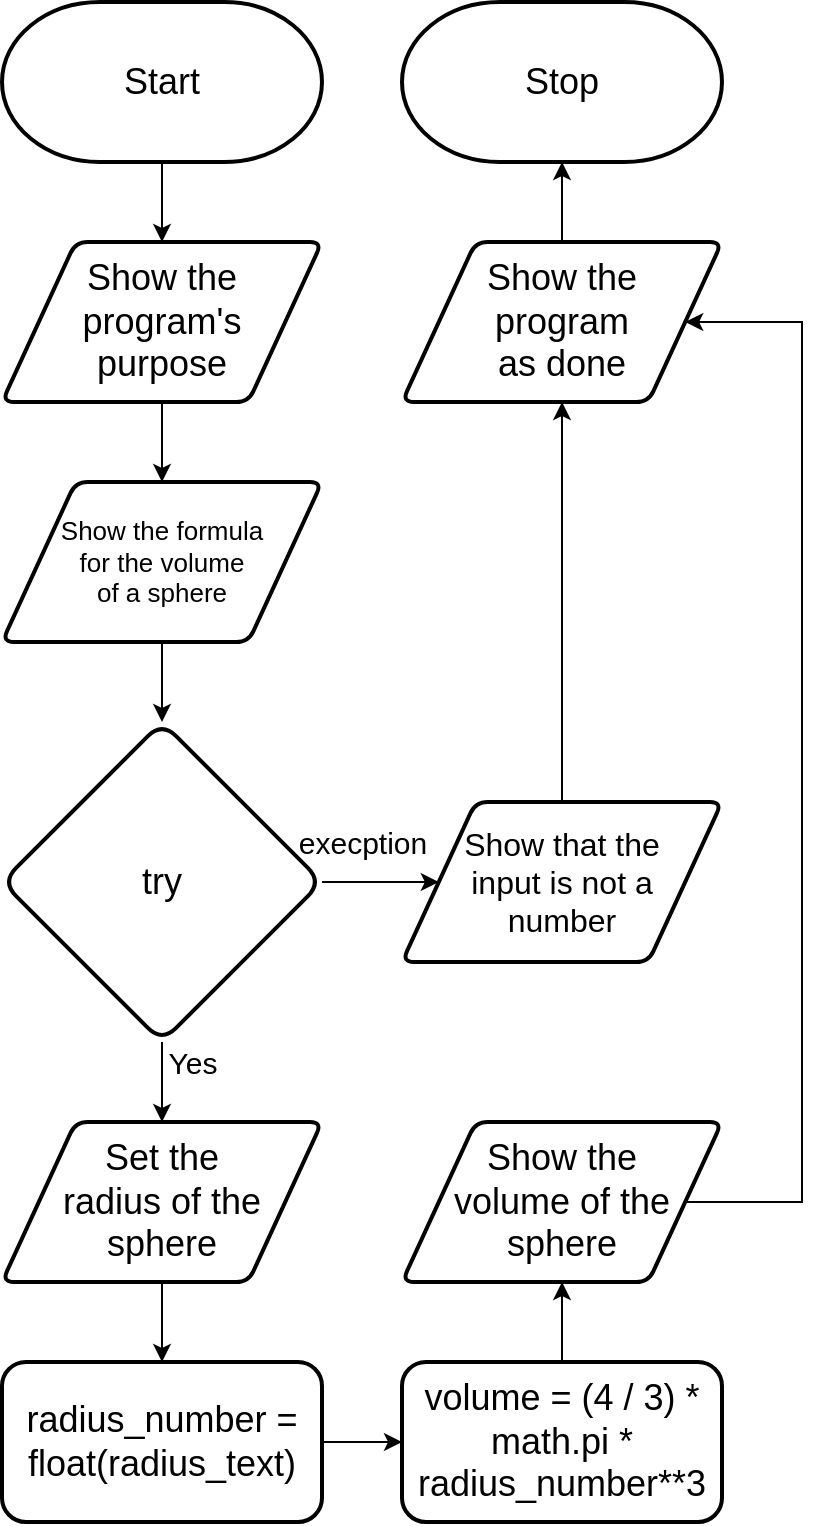 <mxfile>
    <diagram id="A_tYOe9iZ1WcpGx81PBD" name="Page-1">
        <mxGraphModel dx="1058" dy="1853" grid="1" gridSize="10" guides="1" tooltips="1" connect="1" arrows="1" fold="1" page="1" pageScale="1" pageWidth="827" pageHeight="1169" math="0" shadow="0">
            <root>
                <mxCell id="0"/>
                <mxCell id="1" parent="0"/>
                <mxCell id="24" value="&lt;font style=&quot;font-size: 18px&quot;&gt;Start&lt;/font&gt;" style="strokeWidth=2;html=1;shape=mxgraph.flowchart.terminator;whiteSpace=wrap;" parent="1" vertex="1">
                    <mxGeometry x="40" width="160" height="80" as="geometry"/>
                </mxCell>
                <mxCell id="25" value="&lt;font style=&quot;font-size: 18px&quot;&gt;Stop&lt;/font&gt;" style="strokeWidth=2;html=1;shape=mxgraph.flowchart.terminator;whiteSpace=wrap;" parent="1" vertex="1">
                    <mxGeometry x="240" width="160" height="80" as="geometry"/>
                </mxCell>
                <mxCell id="59" style="edgeStyle=none;html=1;entryX=0.5;entryY=1;entryDx=0;entryDy=0;entryPerimeter=0;fontFamily=Helvetica;fontSize=15;fontColor=default;" parent="1" source="47" target="25" edge="1">
                    <mxGeometry relative="1" as="geometry"/>
                </mxCell>
                <mxCell id="47" value="Show the &lt;br&gt;program &lt;br&gt;as done" style="shape=parallelogram;html=1;strokeWidth=2;perimeter=parallelogramPerimeter;whiteSpace=wrap;rounded=1;arcSize=12;size=0.23;fontSize=18;" parent="1" vertex="1">
                    <mxGeometry x="240" y="120" width="160" height="80" as="geometry"/>
                </mxCell>
                <mxCell id="90" style="edgeStyle=none;html=1;entryX=0.5;entryY=0;entryDx=0;entryDy=0;" parent="1" edge="1">
                    <mxGeometry relative="1" as="geometry">
                        <mxPoint x="120" y="80" as="sourcePoint"/>
                        <mxPoint x="120.0" y="120" as="targetPoint"/>
                    </mxGeometry>
                </mxCell>
                <mxCell id="163" style="edgeStyle=none;html=1;entryX=0.5;entryY=0;entryDx=0;entryDy=0;fontSize=18;" parent="1" source="120" edge="1">
                    <mxGeometry relative="1" as="geometry">
                        <mxPoint x="120" y="560" as="targetPoint"/>
                    </mxGeometry>
                </mxCell>
                <mxCell id="194" style="edgeStyle=none;html=1;entryX=0;entryY=0.5;entryDx=0;entryDy=0;fontSize=16;" parent="1" source="120" target="193" edge="1">
                    <mxGeometry relative="1" as="geometry"/>
                </mxCell>
                <mxCell id="120" value="&lt;font style=&quot;font-size: 18px&quot;&gt;try&lt;br style=&quot;font-size: 18px&quot;&gt;&lt;/font&gt;" style="rhombus;whiteSpace=wrap;html=1;rounded=1;fontFamily=Helvetica;fontSize=18;fontColor=default;strokeColor=default;strokeWidth=2;fillColor=default;" parent="1" vertex="1">
                    <mxGeometry x="40" y="360" width="160" height="160" as="geometry"/>
                </mxCell>
                <mxCell id="122" value="&lt;font style=&quot;font-size: 15px&quot;&gt;Yes&lt;/font&gt;" style="text;html=1;align=center;verticalAlign=middle;resizable=0;points=[];autosize=1;strokeColor=none;fillColor=none;fontSize=8;fontFamily=Helvetica;fontColor=default;" parent="1" vertex="1">
                    <mxGeometry x="115" y="520" width="40" height="20" as="geometry"/>
                </mxCell>
                <mxCell id="123" value="&lt;font style=&quot;font-size: 15px&quot;&gt;execption&lt;br&gt;&lt;/font&gt;" style="text;html=1;align=center;verticalAlign=middle;resizable=0;points=[];autosize=1;strokeColor=none;fillColor=none;fontSize=8;fontFamily=Helvetica;fontColor=default;" parent="1" vertex="1">
                    <mxGeometry x="180" y="410" width="80" height="20" as="geometry"/>
                </mxCell>
                <mxCell id="199" style="edgeStyle=none;html=1;fontSize=16;" parent="1" source="180" edge="1">
                    <mxGeometry relative="1" as="geometry">
                        <mxPoint x="240" y="720.0" as="targetPoint"/>
                    </mxGeometry>
                </mxCell>
                <mxCell id="180" value="radius_number = float(radius_text)" style="rounded=1;whiteSpace=wrap;html=1;strokeWidth=2;fontSize=18;" parent="1" vertex="1">
                    <mxGeometry x="40" y="680" width="160" height="80" as="geometry"/>
                </mxCell>
                <mxCell id="184" style="edgeStyle=none;html=1;entryX=0.5;entryY=0;entryDx=0;entryDy=0;fontSize=13;" parent="1" source="182" edge="1">
                    <mxGeometry relative="1" as="geometry">
                        <mxPoint x="120" y="240" as="targetPoint"/>
                    </mxGeometry>
                </mxCell>
                <mxCell id="182" value="Show the program's&lt;br&gt;purpose" style="shape=parallelogram;html=1;strokeWidth=2;perimeter=parallelogramPerimeter;whiteSpace=wrap;rounded=1;arcSize=12;size=0.23;fontSize=18;" parent="1" vertex="1">
                    <mxGeometry x="40" y="120" width="160" height="80" as="geometry"/>
                </mxCell>
                <mxCell id="191" style="edgeStyle=none;html=1;entryX=0.5;entryY=0;entryDx=0;entryDy=0;fontSize=18;" parent="1" source="185" edge="1">
                    <mxGeometry relative="1" as="geometry">
                        <mxPoint x="120" y="360" as="targetPoint"/>
                    </mxGeometry>
                </mxCell>
                <mxCell id="185" value="Show the formula &lt;br style=&quot;font-size: 13px&quot;&gt;for the volume&lt;br&gt;of a sphere" style="shape=parallelogram;html=1;strokeWidth=2;perimeter=parallelogramPerimeter;whiteSpace=wrap;rounded=1;arcSize=12;size=0.23;fontSize=13;" parent="1" vertex="1">
                    <mxGeometry x="40" y="240" width="160" height="80" as="geometry"/>
                </mxCell>
                <mxCell id="195" style="edgeStyle=none;html=1;entryX=0.5;entryY=1;entryDx=0;entryDy=0;fontSize=16;" parent="1" source="193" target="47" edge="1">
                    <mxGeometry relative="1" as="geometry"/>
                </mxCell>
                <mxCell id="193" value="Show that the &lt;br style=&quot;font-size: 16px;&quot;&gt;input is not a &lt;br style=&quot;font-size: 16px;&quot;&gt;number" style="shape=parallelogram;html=1;strokeWidth=2;perimeter=parallelogramPerimeter;whiteSpace=wrap;rounded=1;arcSize=12;size=0.23;fontSize=16;" parent="1" vertex="1">
                    <mxGeometry x="240" y="400" width="160" height="80" as="geometry"/>
                </mxCell>
                <mxCell id="197" style="edgeStyle=none;html=1;entryX=0.5;entryY=0;entryDx=0;entryDy=0;fontSize=16;" parent="1" source="196" target="180" edge="1">
                    <mxGeometry relative="1" as="geometry"/>
                </mxCell>
                <mxCell id="196" value="Set the&lt;br&gt;radius of the sphere" style="shape=parallelogram;html=1;strokeWidth=2;perimeter=parallelogramPerimeter;whiteSpace=wrap;rounded=1;arcSize=12;size=0.23;fontSize=18;" parent="1" vertex="1">
                    <mxGeometry x="40" y="560" width="160" height="80" as="geometry"/>
                </mxCell>
                <mxCell id="207" style="edgeStyle=none;html=1;entryX=0.5;entryY=1;entryDx=0;entryDy=0;" edge="1" parent="1" source="200" target="203">
                    <mxGeometry relative="1" as="geometry"/>
                </mxCell>
                <mxCell id="200" value="volume = (4 / 3) * math.pi * radius_number**3" style="rounded=1;whiteSpace=wrap;html=1;strokeWidth=2;fontSize=18;" parent="1" vertex="1">
                    <mxGeometry x="240" y="680" width="160" height="80" as="geometry"/>
                </mxCell>
                <mxCell id="206" style="edgeStyle=orthogonalEdgeStyle;html=1;fontSize=18;entryX=1;entryY=0.5;entryDx=0;entryDy=0;rounded=0;" parent="1" source="203" target="47" edge="1">
                    <mxGeometry relative="1" as="geometry">
                        <mxPoint x="520" y="160" as="targetPoint"/>
                        <Array as="points">
                            <mxPoint x="440" y="600"/>
                            <mxPoint x="440" y="160"/>
                        </Array>
                    </mxGeometry>
                </mxCell>
                <mxCell id="203" value="Show the&lt;br style=&quot;font-size: 18px&quot;&gt;volume of the sphere" style="shape=parallelogram;html=1;strokeWidth=2;perimeter=parallelogramPerimeter;whiteSpace=wrap;rounded=1;arcSize=12;size=0.23;fontSize=18;" parent="1" vertex="1">
                    <mxGeometry x="240" y="560" width="160" height="80" as="geometry"/>
                </mxCell>
            </root>
        </mxGraphModel>
    </diagram>
</mxfile>